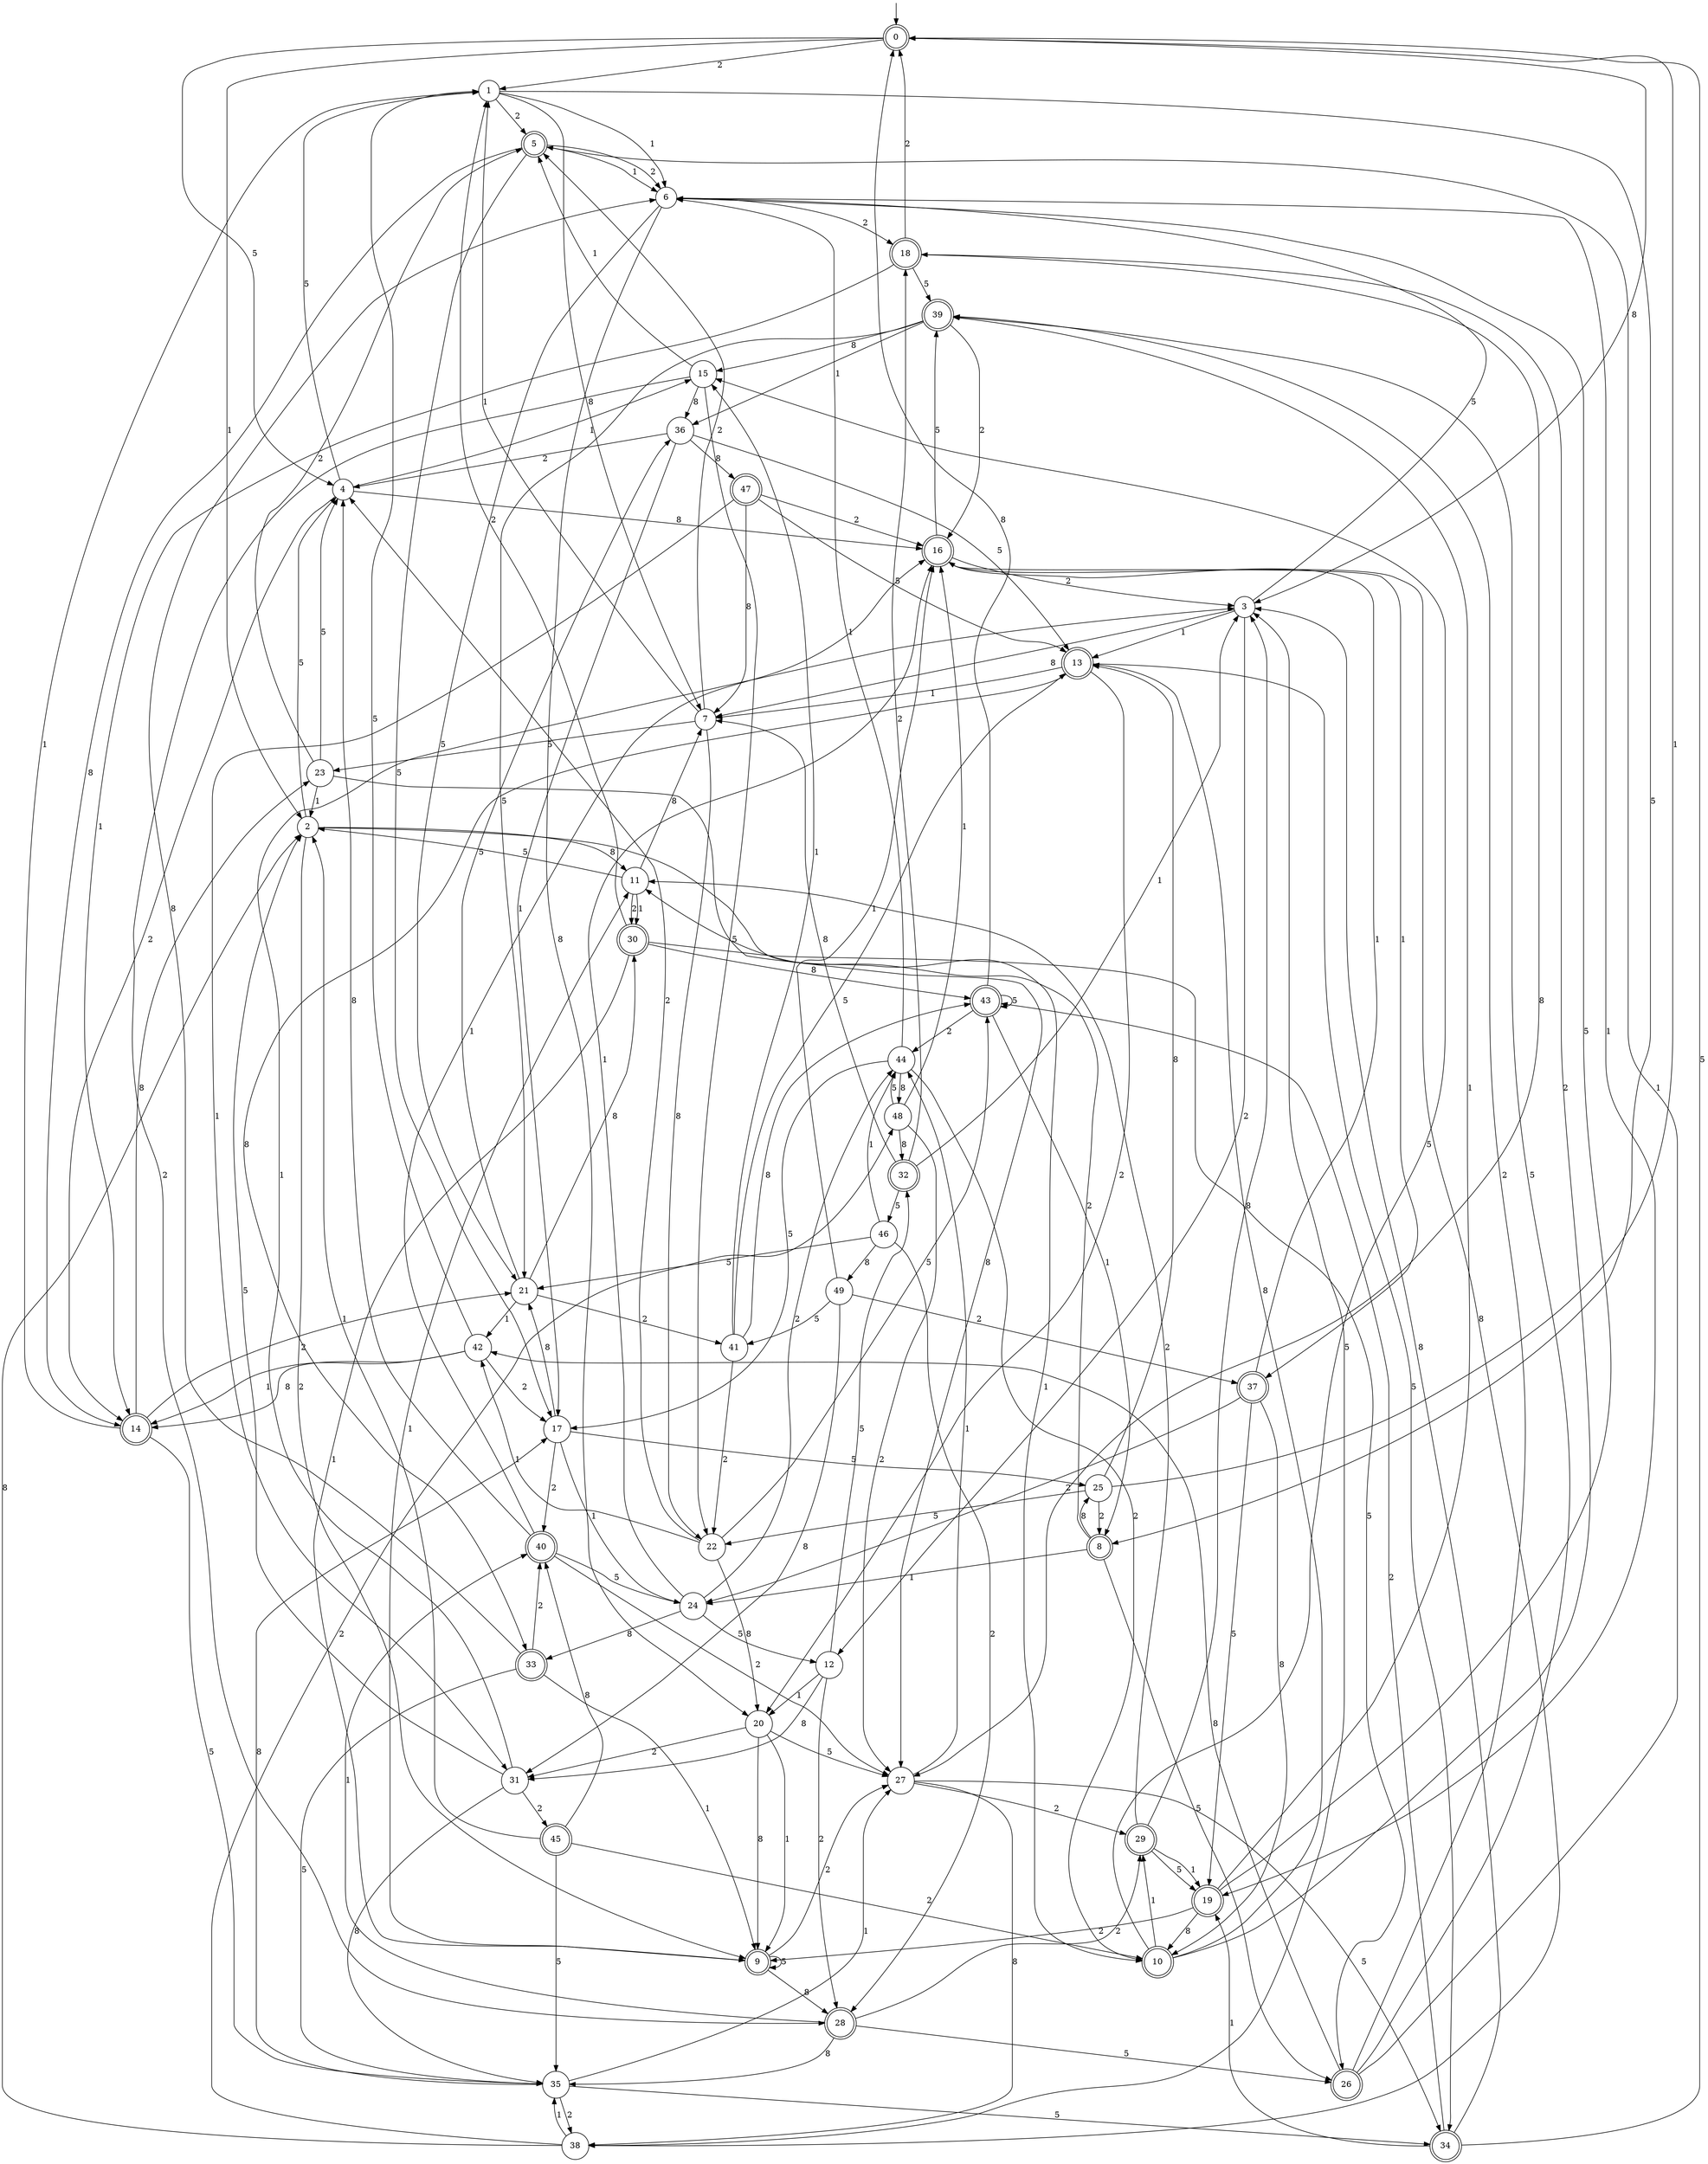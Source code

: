 digraph g {

	s0 [shape="doublecircle" label="0"];
	s1 [shape="circle" label="1"];
	s2 [shape="circle" label="2"];
	s3 [shape="circle" label="3"];
	s4 [shape="circle" label="4"];
	s5 [shape="doublecircle" label="5"];
	s6 [shape="circle" label="6"];
	s7 [shape="circle" label="7"];
	s8 [shape="doublecircle" label="8"];
	s9 [shape="doublecircle" label="9"];
	s10 [shape="doublecircle" label="10"];
	s11 [shape="circle" label="11"];
	s12 [shape="circle" label="12"];
	s13 [shape="doublecircle" label="13"];
	s14 [shape="doublecircle" label="14"];
	s15 [shape="circle" label="15"];
	s16 [shape="doublecircle" label="16"];
	s17 [shape="circle" label="17"];
	s18 [shape="doublecircle" label="18"];
	s19 [shape="doublecircle" label="19"];
	s20 [shape="circle" label="20"];
	s21 [shape="circle" label="21"];
	s22 [shape="circle" label="22"];
	s23 [shape="circle" label="23"];
	s24 [shape="circle" label="24"];
	s25 [shape="circle" label="25"];
	s26 [shape="doublecircle" label="26"];
	s27 [shape="circle" label="27"];
	s28 [shape="doublecircle" label="28"];
	s29 [shape="doublecircle" label="29"];
	s30 [shape="doublecircle" label="30"];
	s31 [shape="circle" label="31"];
	s32 [shape="doublecircle" label="32"];
	s33 [shape="doublecircle" label="33"];
	s34 [shape="doublecircle" label="34"];
	s35 [shape="circle" label="35"];
	s36 [shape="circle" label="36"];
	s37 [shape="doublecircle" label="37"];
	s38 [shape="circle" label="38"];
	s39 [shape="doublecircle" label="39"];
	s40 [shape="doublecircle" label="40"];
	s41 [shape="circle" label="41"];
	s42 [shape="circle" label="42"];
	s43 [shape="doublecircle" label="43"];
	s44 [shape="circle" label="44"];
	s45 [shape="doublecircle" label="45"];
	s46 [shape="circle" label="46"];
	s47 [shape="doublecircle" label="47"];
	s48 [shape="circle" label="48"];
	s49 [shape="circle" label="49"];
	s0 -> s1 [label="2"];
	s0 -> s2 [label="1"];
	s0 -> s3 [label="8"];
	s0 -> s4 [label="5"];
	s1 -> s5 [label="2"];
	s1 -> s6 [label="1"];
	s1 -> s7 [label="8"];
	s1 -> s8 [label="5"];
	s2 -> s9 [label="2"];
	s2 -> s10 [label="1"];
	s2 -> s11 [label="8"];
	s2 -> s4 [label="5"];
	s3 -> s12 [label="2"];
	s3 -> s13 [label="1"];
	s3 -> s7 [label="8"];
	s3 -> s6 [label="5"];
	s4 -> s14 [label="2"];
	s4 -> s15 [label="1"];
	s4 -> s16 [label="8"];
	s4 -> s1 [label="5"];
	s5 -> s6 [label="2"];
	s5 -> s6 [label="1"];
	s5 -> s14 [label="8"];
	s5 -> s17 [label="5"];
	s6 -> s18 [label="2"];
	s6 -> s19 [label="1"];
	s6 -> s20 [label="8"];
	s6 -> s21 [label="5"];
	s7 -> s5 [label="2"];
	s7 -> s1 [label="1"];
	s7 -> s22 [label="8"];
	s7 -> s23 [label="5"];
	s8 -> s11 [label="2"];
	s8 -> s24 [label="1"];
	s8 -> s25 [label="8"];
	s8 -> s26 [label="5"];
	s9 -> s27 [label="2"];
	s9 -> s11 [label="1"];
	s9 -> s28 [label="8"];
	s9 -> s9 [label="5"];
	s10 -> s18 [label="2"];
	s10 -> s29 [label="1"];
	s10 -> s13 [label="8"];
	s10 -> s15 [label="5"];
	s11 -> s30 [label="2"];
	s11 -> s30 [label="1"];
	s11 -> s7 [label="8"];
	s11 -> s2 [label="5"];
	s12 -> s28 [label="2"];
	s12 -> s20 [label="1"];
	s12 -> s31 [label="8"];
	s12 -> s32 [label="5"];
	s13 -> s20 [label="2"];
	s13 -> s7 [label="1"];
	s13 -> s33 [label="8"];
	s13 -> s34 [label="5"];
	s14 -> s21 [label="2"];
	s14 -> s1 [label="1"];
	s14 -> s23 [label="8"];
	s14 -> s35 [label="5"];
	s15 -> s28 [label="2"];
	s15 -> s5 [label="1"];
	s15 -> s36 [label="8"];
	s15 -> s22 [label="5"];
	s16 -> s3 [label="2"];
	s16 -> s37 [label="1"];
	s16 -> s38 [label="8"];
	s16 -> s39 [label="5"];
	s17 -> s40 [label="2"];
	s17 -> s24 [label="1"];
	s17 -> s21 [label="8"];
	s17 -> s25 [label="5"];
	s18 -> s0 [label="2"];
	s18 -> s14 [label="1"];
	s18 -> s27 [label="8"];
	s18 -> s39 [label="5"];
	s19 -> s9 [label="2"];
	s19 -> s39 [label="1"];
	s19 -> s10 [label="8"];
	s19 -> s6 [label="5"];
	s20 -> s31 [label="2"];
	s20 -> s9 [label="1"];
	s20 -> s9 [label="8"];
	s20 -> s27 [label="5"];
	s21 -> s41 [label="2"];
	s21 -> s42 [label="1"];
	s21 -> s30 [label="8"];
	s21 -> s36 [label="5"];
	s22 -> s4 [label="2"];
	s22 -> s42 [label="1"];
	s22 -> s20 [label="8"];
	s22 -> s43 [label="5"];
	s23 -> s5 [label="2"];
	s23 -> s2 [label="1"];
	s23 -> s27 [label="8"];
	s23 -> s4 [label="5"];
	s24 -> s44 [label="2"];
	s24 -> s16 [label="1"];
	s24 -> s33 [label="8"];
	s24 -> s12 [label="5"];
	s25 -> s8 [label="2"];
	s25 -> s0 [label="1"];
	s25 -> s13 [label="8"];
	s25 -> s22 [label="5"];
	s26 -> s39 [label="2"];
	s26 -> s5 [label="1"];
	s26 -> s42 [label="8"];
	s26 -> s39 [label="5"];
	s27 -> s29 [label="2"];
	s27 -> s44 [label="1"];
	s27 -> s38 [label="8"];
	s27 -> s34 [label="5"];
	s28 -> s29 [label="2"];
	s28 -> s40 [label="1"];
	s28 -> s35 [label="8"];
	s28 -> s26 [label="5"];
	s29 -> s11 [label="2"];
	s29 -> s19 [label="1"];
	s29 -> s3 [label="8"];
	s29 -> s19 [label="5"];
	s30 -> s1 [label="2"];
	s30 -> s9 [label="1"];
	s30 -> s43 [label="8"];
	s30 -> s26 [label="5"];
	s31 -> s45 [label="2"];
	s31 -> s3 [label="1"];
	s31 -> s35 [label="8"];
	s31 -> s2 [label="5"];
	s32 -> s18 [label="2"];
	s32 -> s3 [label="1"];
	s32 -> s7 [label="8"];
	s32 -> s46 [label="5"];
	s33 -> s40 [label="2"];
	s33 -> s9 [label="1"];
	s33 -> s6 [label="8"];
	s33 -> s35 [label="5"];
	s34 -> s43 [label="2"];
	s34 -> s19 [label="1"];
	s34 -> s3 [label="8"];
	s34 -> s0 [label="5"];
	s35 -> s38 [label="2"];
	s35 -> s27 [label="1"];
	s35 -> s17 [label="8"];
	s35 -> s34 [label="5"];
	s36 -> s4 [label="2"];
	s36 -> s17 [label="1"];
	s36 -> s47 [label="8"];
	s36 -> s13 [label="5"];
	s37 -> s24 [label="2"];
	s37 -> s16 [label="1"];
	s37 -> s10 [label="8"];
	s37 -> s19 [label="5"];
	s38 -> s48 [label="2"];
	s38 -> s35 [label="1"];
	s38 -> s2 [label="8"];
	s38 -> s3 [label="5"];
	s39 -> s16 [label="2"];
	s39 -> s36 [label="1"];
	s39 -> s15 [label="8"];
	s39 -> s21 [label="5"];
	s40 -> s27 [label="2"];
	s40 -> s16 [label="1"];
	s40 -> s4 [label="8"];
	s40 -> s24 [label="5"];
	s41 -> s22 [label="2"];
	s41 -> s15 [label="1"];
	s41 -> s43 [label="8"];
	s41 -> s13 [label="5"];
	s42 -> s17 [label="2"];
	s42 -> s14 [label="1"];
	s42 -> s14 [label="8"];
	s42 -> s1 [label="5"];
	s43 -> s44 [label="2"];
	s43 -> s8 [label="1"];
	s43 -> s0 [label="8"];
	s43 -> s43 [label="5"];
	s44 -> s10 [label="2"];
	s44 -> s6 [label="1"];
	s44 -> s48 [label="8"];
	s44 -> s17 [label="5"];
	s45 -> s10 [label="2"];
	s45 -> s2 [label="1"];
	s45 -> s40 [label="8"];
	s45 -> s35 [label="5"];
	s46 -> s28 [label="2"];
	s46 -> s44 [label="1"];
	s46 -> s49 [label="8"];
	s46 -> s21 [label="5"];
	s47 -> s16 [label="2"];
	s47 -> s31 [label="1"];
	s47 -> s7 [label="8"];
	s47 -> s13 [label="5"];
	s48 -> s27 [label="2"];
	s48 -> s16 [label="1"];
	s48 -> s32 [label="8"];
	s48 -> s44 [label="5"];
	s49 -> s37 [label="2"];
	s49 -> s16 [label="1"];
	s49 -> s31 [label="8"];
	s49 -> s41 [label="5"];

__start0 [label="" shape="none" width="0" height="0"];
__start0 -> s0;

}
